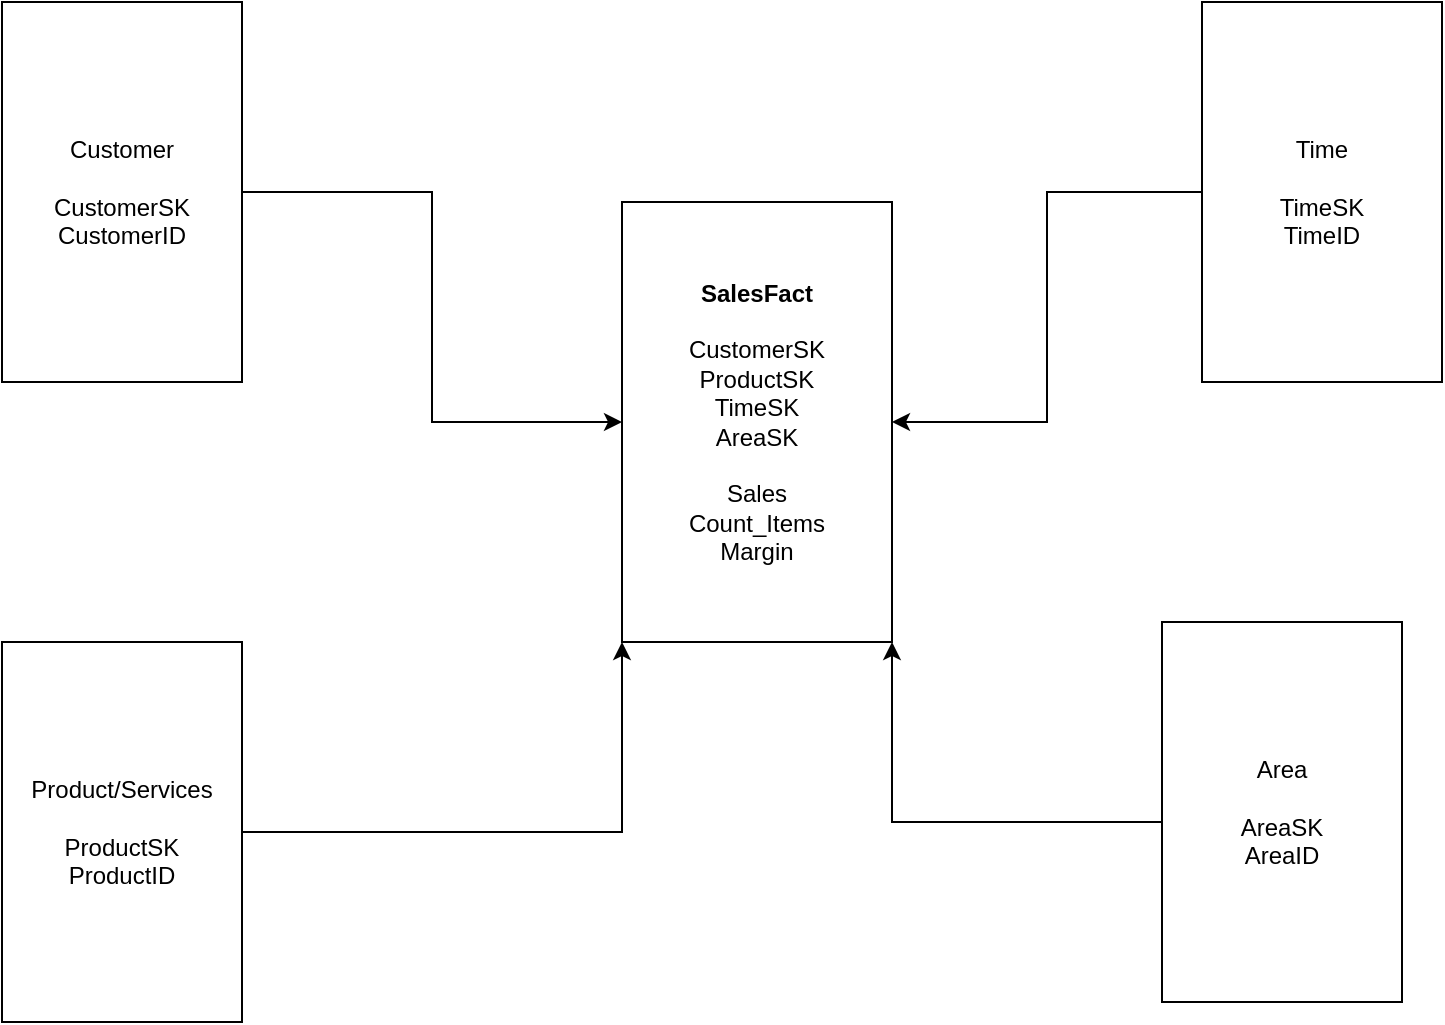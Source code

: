 <mxfile version="15.5.4" type="device" pages="3"><diagram id="UVYZz464KQJ_V8SSd4z1" name="Star Schema"><mxGraphModel dx="782" dy="475" grid="1" gridSize="10" guides="1" tooltips="1" connect="1" arrows="1" fold="1" page="1" pageScale="1" pageWidth="850" pageHeight="1100" math="0" shadow="0"><root><mxCell id="0"/><mxCell id="1" parent="0"/><mxCell id="_c_-hpu9yNXlwUplhqUl-7" style="edgeStyle=orthogonalEdgeStyle;rounded=0;orthogonalLoop=1;jettySize=auto;html=1;" edge="1" parent="1" source="_c_-hpu9yNXlwUplhqUl-1" target="_c_-hpu9yNXlwUplhqUl-6"><mxGeometry relative="1" as="geometry"/></mxCell><mxCell id="_c_-hpu9yNXlwUplhqUl-1" value="Customer&lt;br&gt;&lt;br&gt;CustomerSK&lt;br&gt;CustomerID" style="rounded=0;whiteSpace=wrap;html=1;" vertex="1" parent="1"><mxGeometry x="100" y="40" width="120" height="190" as="geometry"/></mxCell><mxCell id="_c_-hpu9yNXlwUplhqUl-12" style="edgeStyle=orthogonalEdgeStyle;rounded=0;orthogonalLoop=1;jettySize=auto;html=1;entryX=0;entryY=1;entryDx=0;entryDy=0;" edge="1" parent="1" source="_c_-hpu9yNXlwUplhqUl-2" target="_c_-hpu9yNXlwUplhqUl-6"><mxGeometry relative="1" as="geometry"/></mxCell><mxCell id="_c_-hpu9yNXlwUplhqUl-2" value="Product/Services&lt;br&gt;&lt;br&gt;ProductSK&lt;br&gt;ProductID" style="rounded=0;whiteSpace=wrap;html=1;" vertex="1" parent="1"><mxGeometry x="100" y="360" width="120" height="190" as="geometry"/></mxCell><mxCell id="_c_-hpu9yNXlwUplhqUl-11" style="edgeStyle=orthogonalEdgeStyle;rounded=0;orthogonalLoop=1;jettySize=auto;html=1;entryX=1;entryY=1;entryDx=0;entryDy=0;" edge="1" parent="1" source="_c_-hpu9yNXlwUplhqUl-3" target="_c_-hpu9yNXlwUplhqUl-6"><mxGeometry relative="1" as="geometry"><Array as="points"><mxPoint x="545" y="450"/></Array></mxGeometry></mxCell><mxCell id="_c_-hpu9yNXlwUplhqUl-3" value="Area&lt;br&gt;&lt;br&gt;AreaSK&lt;br&gt;AreaID" style="rounded=0;whiteSpace=wrap;html=1;" vertex="1" parent="1"><mxGeometry x="680" y="350" width="120" height="190" as="geometry"/></mxCell><mxCell id="_c_-hpu9yNXlwUplhqUl-8" style="edgeStyle=orthogonalEdgeStyle;rounded=0;orthogonalLoop=1;jettySize=auto;html=1;entryX=1;entryY=0.5;entryDx=0;entryDy=0;" edge="1" parent="1" source="_c_-hpu9yNXlwUplhqUl-5" target="_c_-hpu9yNXlwUplhqUl-6"><mxGeometry relative="1" as="geometry"/></mxCell><mxCell id="_c_-hpu9yNXlwUplhqUl-5" value="Time&lt;br&gt;&lt;br&gt;TimeSK&lt;br&gt;TimeID" style="rounded=0;whiteSpace=wrap;html=1;" vertex="1" parent="1"><mxGeometry x="700" y="40" width="120" height="190" as="geometry"/></mxCell><mxCell id="_c_-hpu9yNXlwUplhqUl-6" value="&lt;b&gt;SalesFact&lt;/b&gt;&lt;br&gt;&lt;br&gt;CustomerSK&lt;br&gt;ProductSK&lt;br&gt;TimeSK&lt;br&gt;AreaSK&lt;br&gt;&lt;br&gt;Sales&lt;br&gt;Count_Items&lt;br&gt;Margin" style="rounded=0;whiteSpace=wrap;html=1;" vertex="1" parent="1"><mxGeometry x="410" y="140" width="135" height="220" as="geometry"/></mxCell></root></mxGraphModel></diagram><diagram name="SnowFlak Schema" id="JUXV2dGpmE6FmKdoGzRe"><mxGraphModel dx="782" dy="1575" grid="1" gridSize="10" guides="1" tooltips="1" connect="1" arrows="1" fold="1" page="1" pageScale="1" pageWidth="850" pageHeight="1100" math="0" shadow="0"><root><mxCell id="W-KD99PzvXucVLN5_dWs-0"/><mxCell id="W-KD99PzvXucVLN5_dWs-1" parent="W-KD99PzvXucVLN5_dWs-0"/><mxCell id="W-KD99PzvXucVLN5_dWs-2" style="edgeStyle=orthogonalEdgeStyle;rounded=0;orthogonalLoop=1;jettySize=auto;html=1;" edge="1" parent="W-KD99PzvXucVLN5_dWs-1" source="W-KD99PzvXucVLN5_dWs-3" target="W-KD99PzvXucVLN5_dWs-10"><mxGeometry relative="1" as="geometry"/></mxCell><mxCell id="W-KD99PzvXucVLN5_dWs-3" value="Customer&lt;br&gt;&lt;br&gt;CustomerSK&lt;br&gt;CustomerID&lt;br&gt;CustomeAge&lt;br&gt;CustomerGender" style="rounded=0;whiteSpace=wrap;html=1;" vertex="1" parent="W-KD99PzvXucVLN5_dWs-1"><mxGeometry x="100" y="40" width="120" height="190" as="geometry"/></mxCell><mxCell id="W-KD99PzvXucVLN5_dWs-4" style="edgeStyle=orthogonalEdgeStyle;rounded=0;orthogonalLoop=1;jettySize=auto;html=1;entryX=0;entryY=1;entryDx=0;entryDy=0;" edge="1" parent="W-KD99PzvXucVLN5_dWs-1" source="W-KD99PzvXucVLN5_dWs-5" target="W-KD99PzvXucVLN5_dWs-10"><mxGeometry relative="1" as="geometry"/></mxCell><mxCell id="A0z_r2hHbdOWzEwqwOeW-5" style="edgeStyle=orthogonalEdgeStyle;rounded=0;orthogonalLoop=1;jettySize=auto;html=1;entryX=-0.02;entryY=0.465;entryDx=0;entryDy=0;entryPerimeter=0;" edge="1" parent="W-KD99PzvXucVLN5_dWs-1" source="W-KD99PzvXucVLN5_dWs-5" target="A0z_r2hHbdOWzEwqwOeW-4"><mxGeometry relative="1" as="geometry"><Array as="points"><mxPoint x="170" y="712"/></Array></mxGeometry></mxCell><mxCell id="W-KD99PzvXucVLN5_dWs-5" value="Product/Services&lt;br&gt;&lt;br&gt;ProductSK&lt;br&gt;ProductID" style="rounded=0;whiteSpace=wrap;html=1;" vertex="1" parent="W-KD99PzvXucVLN5_dWs-1"><mxGeometry x="100" y="360" width="120" height="190" as="geometry"/></mxCell><mxCell id="W-KD99PzvXucVLN5_dWs-6" style="edgeStyle=orthogonalEdgeStyle;rounded=0;orthogonalLoop=1;jettySize=auto;html=1;entryX=1;entryY=1;entryDx=0;entryDy=0;" edge="1" parent="W-KD99PzvXucVLN5_dWs-1" source="W-KD99PzvXucVLN5_dWs-7" target="W-KD99PzvXucVLN5_dWs-10"><mxGeometry relative="1" as="geometry"><Array as="points"><mxPoint x="545" y="450"/></Array></mxGeometry></mxCell><mxCell id="W-KD99PzvXucVLN5_dWs-7" value="Area&lt;br&gt;&lt;br&gt;AreaSK&lt;br&gt;AreaID" style="rounded=0;whiteSpace=wrap;html=1;" vertex="1" parent="W-KD99PzvXucVLN5_dWs-1"><mxGeometry x="680" y="350" width="120" height="190" as="geometry"/></mxCell><mxCell id="W-KD99PzvXucVLN5_dWs-8" style="edgeStyle=orthogonalEdgeStyle;rounded=0;orthogonalLoop=1;jettySize=auto;html=1;entryX=1;entryY=0.5;entryDx=0;entryDy=0;" edge="1" parent="W-KD99PzvXucVLN5_dWs-1" source="W-KD99PzvXucVLN5_dWs-9" target="W-KD99PzvXucVLN5_dWs-10"><mxGeometry relative="1" as="geometry"/></mxCell><mxCell id="A0z_r2hHbdOWzEwqwOeW-6" style="edgeStyle=orthogonalEdgeStyle;rounded=0;orthogonalLoop=1;jettySize=auto;html=1;" edge="1" parent="W-KD99PzvXucVLN5_dWs-1" source="W-KD99PzvXucVLN5_dWs-9" target="A0z_r2hHbdOWzEwqwOeW-4"><mxGeometry relative="1" as="geometry"><Array as="points"><mxPoint x="840" y="135"/><mxPoint x="840" y="720"/></Array></mxGeometry></mxCell><mxCell id="W-KD99PzvXucVLN5_dWs-9" value="Time&lt;br&gt;&lt;br&gt;TimeSK&lt;br&gt;TimeID" style="rounded=0;whiteSpace=wrap;html=1;fillColor=#d5e8d4;strokeColor=#82b366;" vertex="1" parent="W-KD99PzvXucVLN5_dWs-1"><mxGeometry x="700" y="40" width="120" height="190" as="geometry"/></mxCell><mxCell id="W-KD99PzvXucVLN5_dWs-10" value="&lt;b&gt;SalesFact&lt;/b&gt;&lt;br&gt;&lt;br&gt;CustomerSK&lt;br&gt;ProductSK&lt;br&gt;TimeSK&lt;br&gt;AreaSK&lt;br&gt;AddressSK&lt;br&gt;&lt;br&gt;Sales&lt;br&gt;Count_Items&lt;br&gt;Margin" style="rounded=0;whiteSpace=wrap;html=1;" vertex="1" parent="W-KD99PzvXucVLN5_dWs-1"><mxGeometry x="410" y="140" width="135" height="220" as="geometry"/></mxCell><mxCell id="A0z_r2hHbdOWzEwqwOeW-1" style="edgeStyle=orthogonalEdgeStyle;rounded=0;orthogonalLoop=1;jettySize=auto;html=1;entryX=1;entryY=0.25;entryDx=0;entryDy=0;" edge="1" parent="W-KD99PzvXucVLN5_dWs-1" source="A0z_r2hHbdOWzEwqwOeW-0" target="W-KD99PzvXucVLN5_dWs-3"><mxGeometry relative="1" as="geometry"/></mxCell><mxCell id="A0z_r2hHbdOWzEwqwOeW-0" value="Address&lt;br&gt;&lt;br&gt;AddressSK&lt;br&gt;AddressID&lt;br&gt;" style="rounded=0;whiteSpace=wrap;html=1;" vertex="1" parent="W-KD99PzvXucVLN5_dWs-1"><mxGeometry x="280" y="-120" width="120" height="130" as="geometry"/></mxCell><mxCell id="A0z_r2hHbdOWzEwqwOeW-3" style="edgeStyle=orthogonalEdgeStyle;rounded=0;orthogonalLoop=1;jettySize=auto;html=1;entryX=1;entryY=0.5;entryDx=0;entryDy=0;" edge="1" parent="W-KD99PzvXucVLN5_dWs-1" source="A0z_r2hHbdOWzEwqwOeW-2" target="A0z_r2hHbdOWzEwqwOeW-0"><mxGeometry relative="1" as="geometry"/></mxCell><mxCell id="A0z_r2hHbdOWzEwqwOeW-2" value="Country&lt;br&gt;&lt;br&gt;CountrySK&lt;br&gt;AddressID" style="rounded=0;whiteSpace=wrap;html=1;" vertex="1" parent="W-KD99PzvXucVLN5_dWs-1"><mxGeometry x="480" y="-160" width="120" height="130" as="geometry"/></mxCell><mxCell id="A0z_r2hHbdOWzEwqwOeW-4" value="&lt;b&gt;InventoryFact&lt;/b&gt;&lt;br&gt;&lt;br&gt;CustomerSK&lt;br&gt;ProductSK&lt;br&gt;TimeSK&lt;br&gt;AreaSK&lt;br&gt;AddressSK&lt;br&gt;&lt;br&gt;Sales&lt;br&gt;Count_Items&lt;br&gt;Margin" style="rounded=0;whiteSpace=wrap;html=1;" vertex="1" parent="W-KD99PzvXucVLN5_dWs-1"><mxGeometry x="430" y="610" width="135" height="220" as="geometry"/></mxCell></root></mxGraphModel></diagram><diagram id="Pml2XIXZQ_ZTC5SZt71k" name="Page-3"><mxGraphModel dx="782" dy="475" grid="1" gridSize="10" guides="1" tooltips="1" connect="1" arrows="1" fold="1" page="1" pageScale="1" pageWidth="850" pageHeight="1100" math="0" shadow="0"><root><mxCell id="1-TE6pi067Zm5uZJqYTd-0"/><mxCell id="1-TE6pi067Zm5uZJqYTd-1" parent="1-TE6pi067Zm5uZJqYTd-0"/><mxCell id="1-TE6pi067Zm5uZJqYTd-119" value="" style="shape=table;html=1;whiteSpace=wrap;startSize=0;container=1;collapsible=0;childLayout=tableLayout;" vertex="1" parent="1-TE6pi067Zm5uZJqYTd-1"><mxGeometry x="190" y="920" width="170" height="120" as="geometry"/></mxCell><mxCell id="1-TE6pi067Zm5uZJqYTd-120" value="" style="shape=partialRectangle;html=1;whiteSpace=wrap;collapsible=0;dropTarget=0;pointerEvents=0;fillColor=none;top=0;left=0;bottom=0;right=0;points=[[0,0.5],[1,0.5]];portConstraint=eastwest;" vertex="1" parent="1-TE6pi067Zm5uZJqYTd-119"><mxGeometry width="170" height="40" as="geometry"/></mxCell><mxCell id="1-TE6pi067Zm5uZJqYTd-121" value="3" style="shape=partialRectangle;html=1;whiteSpace=wrap;connectable=0;fillColor=none;top=0;left=0;bottom=0;right=0;overflow=hidden;pointerEvents=1;" vertex="1" parent="1-TE6pi067Zm5uZJqYTd-120"><mxGeometry width="60" height="40" as="geometry"><mxRectangle width="60" height="40" as="alternateBounds"/></mxGeometry></mxCell><mxCell id="1-TE6pi067Zm5uZJqYTd-122" value="" style="shape=partialRectangle;html=1;whiteSpace=wrap;connectable=0;fillColor=none;top=0;left=0;bottom=0;right=0;overflow=hidden;pointerEvents=1;" vertex="1" parent="1-TE6pi067Zm5uZJqYTd-120"><mxGeometry x="60" width="60" height="40" as="geometry"><mxRectangle width="60" height="40" as="alternateBounds"/></mxGeometry></mxCell><mxCell id="1-TE6pi067Zm5uZJqYTd-123" value="" style="shape=partialRectangle;html=1;whiteSpace=wrap;connectable=0;fillColor=none;top=0;left=0;bottom=0;right=0;overflow=hidden;pointerEvents=1;" vertex="1" parent="1-TE6pi067Zm5uZJqYTd-120"><mxGeometry x="120" width="50" height="40" as="geometry"><mxRectangle width="50" height="40" as="alternateBounds"/></mxGeometry></mxCell><mxCell id="1-TE6pi067Zm5uZJqYTd-124" value="" style="shape=partialRectangle;html=1;whiteSpace=wrap;collapsible=0;dropTarget=0;pointerEvents=0;fillColor=none;top=0;left=0;bottom=0;right=0;points=[[0,0.5],[1,0.5]];portConstraint=eastwest;" vertex="1" parent="1-TE6pi067Zm5uZJqYTd-119"><mxGeometry y="40" width="170" height="40" as="geometry"/></mxCell><mxCell id="1-TE6pi067Zm5uZJqYTd-125" value="4" style="shape=partialRectangle;html=1;whiteSpace=wrap;connectable=0;fillColor=none;top=0;left=0;bottom=0;right=0;overflow=hidden;pointerEvents=1;" vertex="1" parent="1-TE6pi067Zm5uZJqYTd-124"><mxGeometry width="60" height="40" as="geometry"><mxRectangle width="60" height="40" as="alternateBounds"/></mxGeometry></mxCell><mxCell id="1-TE6pi067Zm5uZJqYTd-126" value="" style="shape=partialRectangle;html=1;whiteSpace=wrap;connectable=0;fillColor=none;top=0;left=0;bottom=0;right=0;overflow=hidden;pointerEvents=1;" vertex="1" parent="1-TE6pi067Zm5uZJqYTd-124"><mxGeometry x="60" width="60" height="40" as="geometry"><mxRectangle width="60" height="40" as="alternateBounds"/></mxGeometry></mxCell><mxCell id="1-TE6pi067Zm5uZJqYTd-127" value="" style="shape=partialRectangle;html=1;whiteSpace=wrap;connectable=0;fillColor=none;top=0;left=0;bottom=0;right=0;overflow=hidden;pointerEvents=1;" vertex="1" parent="1-TE6pi067Zm5uZJqYTd-124"><mxGeometry x="120" width="50" height="40" as="geometry"><mxRectangle width="50" height="40" as="alternateBounds"/></mxGeometry></mxCell><mxCell id="1-TE6pi067Zm5uZJqYTd-128" value="" style="shape=partialRectangle;html=1;whiteSpace=wrap;collapsible=0;dropTarget=0;pointerEvents=0;fillColor=none;top=0;left=0;bottom=0;right=0;points=[[0,0.5],[1,0.5]];portConstraint=eastwest;" vertex="1" parent="1-TE6pi067Zm5uZJqYTd-119"><mxGeometry y="80" width="170" height="40" as="geometry"/></mxCell><mxCell id="1-TE6pi067Zm5uZJqYTd-129" value="" style="shape=partialRectangle;html=1;whiteSpace=wrap;connectable=0;fillColor=none;top=0;left=0;bottom=0;right=0;overflow=hidden;pointerEvents=1;" vertex="1" parent="1-TE6pi067Zm5uZJqYTd-128"><mxGeometry width="60" height="40" as="geometry"><mxRectangle width="60" height="40" as="alternateBounds"/></mxGeometry></mxCell><mxCell id="1-TE6pi067Zm5uZJqYTd-130" value="" style="shape=partialRectangle;html=1;whiteSpace=wrap;connectable=0;fillColor=none;top=0;left=0;bottom=0;right=0;overflow=hidden;pointerEvents=1;" vertex="1" parent="1-TE6pi067Zm5uZJqYTd-128"><mxGeometry x="60" width="60" height="40" as="geometry"><mxRectangle width="60" height="40" as="alternateBounds"/></mxGeometry></mxCell><mxCell id="1-TE6pi067Zm5uZJqYTd-131" value="" style="shape=partialRectangle;html=1;whiteSpace=wrap;connectable=0;fillColor=none;top=0;left=0;bottom=0;right=0;overflow=hidden;pointerEvents=1;" vertex="1" parent="1-TE6pi067Zm5uZJqYTd-128"><mxGeometry x="120" width="50" height="40" as="geometry"><mxRectangle width="50" height="40" as="alternateBounds"/></mxGeometry></mxCell><mxCell id="1-TE6pi067Zm5uZJqYTd-106" value="" style="shape=table;html=1;whiteSpace=wrap;startSize=0;container=1;collapsible=0;childLayout=tableLayout;" vertex="1" parent="1-TE6pi067Zm5uZJqYTd-1"><mxGeometry x="190" y="800" width="180" height="120" as="geometry"/></mxCell><mxCell id="1-TE6pi067Zm5uZJqYTd-107" value="" style="shape=partialRectangle;html=1;whiteSpace=wrap;collapsible=0;dropTarget=0;pointerEvents=0;fillColor=none;top=0;left=0;bottom=0;right=0;points=[[0,0.5],[1,0.5]];portConstraint=eastwest;" vertex="1" parent="1-TE6pi067Zm5uZJqYTd-106"><mxGeometry width="180" height="40" as="geometry"/></mxCell><mxCell id="1-TE6pi067Zm5uZJqYTd-108" value="SK" style="shape=partialRectangle;html=1;whiteSpace=wrap;connectable=0;fillColor=none;top=0;left=0;bottom=0;right=0;overflow=hidden;pointerEvents=1;" vertex="1" parent="1-TE6pi067Zm5uZJqYTd-107"><mxGeometry width="60" height="40" as="geometry"><mxRectangle width="60" height="40" as="alternateBounds"/></mxGeometry></mxCell><mxCell id="1-TE6pi067Zm5uZJqYTd-109" value="" style="shape=partialRectangle;html=1;whiteSpace=wrap;connectable=0;fillColor=none;top=0;left=0;bottom=0;right=0;overflow=hidden;pointerEvents=1;" vertex="1" parent="1-TE6pi067Zm5uZJqYTd-107"><mxGeometry x="60" width="60" height="40" as="geometry"><mxRectangle width="60" height="40" as="alternateBounds"/></mxGeometry></mxCell><mxCell id="1-TE6pi067Zm5uZJqYTd-110" value="" style="shape=partialRectangle;html=1;whiteSpace=wrap;connectable=0;fillColor=none;top=0;left=0;bottom=0;right=0;overflow=hidden;pointerEvents=1;" vertex="1" parent="1-TE6pi067Zm5uZJqYTd-107"><mxGeometry x="120" width="60" height="40" as="geometry"><mxRectangle width="60" height="40" as="alternateBounds"/></mxGeometry></mxCell><mxCell id="1-TE6pi067Zm5uZJqYTd-111" value="" style="shape=partialRectangle;html=1;whiteSpace=wrap;collapsible=0;dropTarget=0;pointerEvents=0;fillColor=none;top=0;left=0;bottom=0;right=0;points=[[0,0.5],[1,0.5]];portConstraint=eastwest;" vertex="1" parent="1-TE6pi067Zm5uZJqYTd-106"><mxGeometry y="40" width="180" height="40" as="geometry"/></mxCell><mxCell id="1-TE6pi067Zm5uZJqYTd-112" value="1" style="shape=partialRectangle;html=1;whiteSpace=wrap;connectable=0;fillColor=none;top=0;left=0;bottom=0;right=0;overflow=hidden;pointerEvents=1;" vertex="1" parent="1-TE6pi067Zm5uZJqYTd-111"><mxGeometry width="60" height="40" as="geometry"><mxRectangle width="60" height="40" as="alternateBounds"/></mxGeometry></mxCell><mxCell id="1-TE6pi067Zm5uZJqYTd-113" value="" style="shape=partialRectangle;html=1;whiteSpace=wrap;connectable=0;fillColor=none;top=0;left=0;bottom=0;right=0;overflow=hidden;pointerEvents=1;" vertex="1" parent="1-TE6pi067Zm5uZJqYTd-111"><mxGeometry x="60" width="60" height="40" as="geometry"><mxRectangle width="60" height="40" as="alternateBounds"/></mxGeometry></mxCell><mxCell id="1-TE6pi067Zm5uZJqYTd-114" value="" style="shape=partialRectangle;html=1;whiteSpace=wrap;connectable=0;fillColor=none;top=0;left=0;bottom=0;right=0;overflow=hidden;pointerEvents=1;" vertex="1" parent="1-TE6pi067Zm5uZJqYTd-111"><mxGeometry x="120" width="60" height="40" as="geometry"><mxRectangle width="60" height="40" as="alternateBounds"/></mxGeometry></mxCell><mxCell id="1-TE6pi067Zm5uZJqYTd-115" value="" style="shape=partialRectangle;html=1;whiteSpace=wrap;collapsible=0;dropTarget=0;pointerEvents=0;fillColor=none;top=0;left=0;bottom=0;right=0;points=[[0,0.5],[1,0.5]];portConstraint=eastwest;" vertex="1" parent="1-TE6pi067Zm5uZJqYTd-106"><mxGeometry y="80" width="180" height="40" as="geometry"/></mxCell><mxCell id="1-TE6pi067Zm5uZJqYTd-116" value="2" style="shape=partialRectangle;html=1;whiteSpace=wrap;connectable=0;fillColor=none;top=0;left=0;bottom=0;right=0;overflow=hidden;pointerEvents=1;" vertex="1" parent="1-TE6pi067Zm5uZJqYTd-115"><mxGeometry width="60" height="40" as="geometry"><mxRectangle width="60" height="40" as="alternateBounds"/></mxGeometry></mxCell><mxCell id="1-TE6pi067Zm5uZJqYTd-117" value="" style="shape=partialRectangle;html=1;whiteSpace=wrap;connectable=0;fillColor=none;top=0;left=0;bottom=0;right=0;overflow=hidden;pointerEvents=1;" vertex="1" parent="1-TE6pi067Zm5uZJqYTd-115"><mxGeometry x="60" width="60" height="40" as="geometry"><mxRectangle width="60" height="40" as="alternateBounds"/></mxGeometry></mxCell><mxCell id="1-TE6pi067Zm5uZJqYTd-118" value="" style="shape=partialRectangle;html=1;whiteSpace=wrap;connectable=0;fillColor=none;top=0;left=0;bottom=0;right=0;overflow=hidden;pointerEvents=1;" vertex="1" parent="1-TE6pi067Zm5uZJqYTd-115"><mxGeometry x="120" width="60" height="40" as="geometry"><mxRectangle width="60" height="40" as="alternateBounds"/></mxGeometry></mxCell><mxCell id="1-TE6pi067Zm5uZJqYTd-3" value="CountryDim" style="rounded=0;whiteSpace=wrap;html=1;" vertex="1" parent="1-TE6pi067Zm5uZJqYTd-1"><mxGeometry x="250" y="20" width="120" height="60" as="geometry"/></mxCell><mxCell id="1-TE6pi067Zm5uZJqYTd-4" value="CountryDim" style="rounded=0;whiteSpace=wrap;html=1;" vertex="1" parent="1-TE6pi067Zm5uZJqYTd-1"><mxGeometry x="440" y="20" width="120" height="60" as="geometry"/></mxCell><mxCell id="1-TE6pi067Zm5uZJqYTd-22" style="edgeStyle=orthogonalEdgeStyle;rounded=0;orthogonalLoop=1;jettySize=auto;html=1;entryX=0.03;entryY=0.025;entryDx=0;entryDy=0;entryPerimeter=0;" edge="1" parent="1-TE6pi067Zm5uZJqYTd-1" source="1-TE6pi067Zm5uZJqYTd-6" target="1-TE6pi067Zm5uZJqYTd-14"><mxGeometry relative="1" as="geometry"/></mxCell><mxCell id="1-TE6pi067Zm5uZJqYTd-6" value="1st Load" style="rounded=1;whiteSpace=wrap;html=1;" vertex="1" parent="1-TE6pi067Zm5uZJqYTd-1"><mxGeometry x="100" y="155" width="120" height="60" as="geometry"/></mxCell><mxCell id="1-TE6pi067Zm5uZJqYTd-36" style="edgeStyle=orthogonalEdgeStyle;rounded=0;orthogonalLoop=1;jettySize=auto;html=1;entryX=0.004;entryY=0.092;entryDx=0;entryDy=0;entryPerimeter=0;" edge="1" parent="1-TE6pi067Zm5uZJqYTd-1" source="1-TE6pi067Zm5uZJqYTd-8" target="1-TE6pi067Zm5uZJqYTd-28"><mxGeometry relative="1" as="geometry"/></mxCell><mxCell id="1-TE6pi067Zm5uZJqYTd-8" value="2nd Load" style="rounded=1;whiteSpace=wrap;html=1;" vertex="1" parent="1-TE6pi067Zm5uZJqYTd-1"><mxGeometry x="100" y="310" width="120" height="60" as="geometry"/></mxCell><mxCell id="1-TE6pi067Zm5uZJqYTd-9" value="" style="shape=table;html=1;whiteSpace=wrap;startSize=0;container=1;collapsible=0;childLayout=tableLayout;" vertex="1" parent="1-TE6pi067Zm5uZJqYTd-1"><mxGeometry x="360" y="140" width="180" height="120" as="geometry"/></mxCell><mxCell id="1-TE6pi067Zm5uZJqYTd-10" value="" style="shape=partialRectangle;html=1;whiteSpace=wrap;collapsible=0;dropTarget=0;pointerEvents=0;fillColor=none;top=0;left=0;bottom=0;right=0;points=[[0,0.5],[1,0.5]];portConstraint=eastwest;" vertex="1" parent="1-TE6pi067Zm5uZJqYTd-9"><mxGeometry width="180" height="40" as="geometry"/></mxCell><mxCell id="1-TE6pi067Zm5uZJqYTd-11" value="Id" style="shape=partialRectangle;html=1;whiteSpace=wrap;connectable=0;fillColor=none;top=0;left=0;bottom=0;right=0;overflow=hidden;pointerEvents=1;" vertex="1" parent="1-TE6pi067Zm5uZJqYTd-10"><mxGeometry width="60" height="40" as="geometry"><mxRectangle width="60" height="40" as="alternateBounds"/></mxGeometry></mxCell><mxCell id="1-TE6pi067Zm5uZJqYTd-12" value="Country" style="shape=partialRectangle;html=1;whiteSpace=wrap;connectable=0;fillColor=none;top=0;left=0;bottom=0;right=0;overflow=hidden;pointerEvents=1;" vertex="1" parent="1-TE6pi067Zm5uZJqYTd-10"><mxGeometry x="60" width="60" height="40" as="geometry"><mxRectangle width="60" height="40" as="alternateBounds"/></mxGeometry></mxCell><mxCell id="1-TE6pi067Zm5uZJqYTd-13" value="Sates" style="shape=partialRectangle;html=1;whiteSpace=wrap;connectable=0;fillColor=none;top=0;left=0;bottom=0;right=0;overflow=hidden;pointerEvents=1;" vertex="1" parent="1-TE6pi067Zm5uZJqYTd-10"><mxGeometry x="120" width="60" height="40" as="geometry"><mxRectangle width="60" height="40" as="alternateBounds"/></mxGeometry></mxCell><mxCell id="1-TE6pi067Zm5uZJqYTd-14" value="" style="shape=partialRectangle;html=1;whiteSpace=wrap;collapsible=0;dropTarget=0;pointerEvents=0;fillColor=none;top=0;left=0;bottom=0;right=0;points=[[0,0.5],[1,0.5]];portConstraint=eastwest;" vertex="1" parent="1-TE6pi067Zm5uZJqYTd-9"><mxGeometry y="40" width="180" height="40" as="geometry"/></mxCell><mxCell id="1-TE6pi067Zm5uZJqYTd-15" value="1" style="shape=partialRectangle;html=1;whiteSpace=wrap;connectable=0;fillColor=none;top=0;left=0;bottom=0;right=0;overflow=hidden;pointerEvents=1;" vertex="1" parent="1-TE6pi067Zm5uZJqYTd-14"><mxGeometry width="60" height="40" as="geometry"><mxRectangle width="60" height="40" as="alternateBounds"/></mxGeometry></mxCell><mxCell id="1-TE6pi067Zm5uZJqYTd-16" value="India" style="shape=partialRectangle;html=1;whiteSpace=wrap;connectable=0;fillColor=none;top=0;left=0;bottom=0;right=0;overflow=hidden;pointerEvents=1;" vertex="1" parent="1-TE6pi067Zm5uZJqYTd-14"><mxGeometry x="60" width="60" height="40" as="geometry"><mxRectangle width="60" height="40" as="alternateBounds"/></mxGeometry></mxCell><mxCell id="1-TE6pi067Zm5uZJqYTd-17" value="10" style="shape=partialRectangle;html=1;whiteSpace=wrap;connectable=0;fillColor=none;top=0;left=0;bottom=0;right=0;overflow=hidden;pointerEvents=1;" vertex="1" parent="1-TE6pi067Zm5uZJqYTd-14"><mxGeometry x="120" width="60" height="40" as="geometry"><mxRectangle width="60" height="40" as="alternateBounds"/></mxGeometry></mxCell><mxCell id="1-TE6pi067Zm5uZJqYTd-18" value="" style="shape=partialRectangle;html=1;whiteSpace=wrap;collapsible=0;dropTarget=0;pointerEvents=0;fillColor=none;top=0;left=0;bottom=0;right=0;points=[[0,0.5],[1,0.5]];portConstraint=eastwest;" vertex="1" parent="1-TE6pi067Zm5uZJqYTd-9"><mxGeometry y="80" width="180" height="40" as="geometry"/></mxCell><mxCell id="1-TE6pi067Zm5uZJqYTd-19" value="2" style="shape=partialRectangle;html=1;whiteSpace=wrap;connectable=0;fillColor=none;top=0;left=0;bottom=0;right=0;overflow=hidden;pointerEvents=1;" vertex="1" parent="1-TE6pi067Zm5uZJqYTd-18"><mxGeometry width="60" height="40" as="geometry"><mxRectangle width="60" height="40" as="alternateBounds"/></mxGeometry></mxCell><mxCell id="1-TE6pi067Zm5uZJqYTd-20" value="China" style="shape=partialRectangle;html=1;whiteSpace=wrap;connectable=0;fillColor=none;top=0;left=0;bottom=0;right=0;overflow=hidden;pointerEvents=1;" vertex="1" parent="1-TE6pi067Zm5uZJqYTd-18"><mxGeometry x="60" width="60" height="40" as="geometry"><mxRectangle width="60" height="40" as="alternateBounds"/></mxGeometry></mxCell><mxCell id="1-TE6pi067Zm5uZJqYTd-21" value="7" style="shape=partialRectangle;html=1;whiteSpace=wrap;connectable=0;fillColor=none;top=0;left=0;bottom=0;right=0;overflow=hidden;pointerEvents=1;" vertex="1" parent="1-TE6pi067Zm5uZJqYTd-18"><mxGeometry x="120" width="60" height="40" as="geometry"><mxRectangle width="60" height="40" as="alternateBounds"/></mxGeometry></mxCell><mxCell id="1-TE6pi067Zm5uZJqYTd-23" value="" style="shape=table;html=1;whiteSpace=wrap;startSize=0;container=1;collapsible=0;childLayout=tableLayout;" vertex="1" parent="1-TE6pi067Zm5uZJqYTd-1"><mxGeometry x="360" y="300" width="180" height="120" as="geometry"/></mxCell><mxCell id="1-TE6pi067Zm5uZJqYTd-24" value="" style="shape=partialRectangle;html=1;whiteSpace=wrap;collapsible=0;dropTarget=0;pointerEvents=0;fillColor=none;top=0;left=0;bottom=0;right=0;points=[[0,0.5],[1,0.5]];portConstraint=eastwest;" vertex="1" parent="1-TE6pi067Zm5uZJqYTd-23"><mxGeometry width="180" height="40" as="geometry"/></mxCell><mxCell id="1-TE6pi067Zm5uZJqYTd-25" value="Id" style="shape=partialRectangle;html=1;whiteSpace=wrap;connectable=0;fillColor=none;top=0;left=0;bottom=0;right=0;overflow=hidden;pointerEvents=1;" vertex="1" parent="1-TE6pi067Zm5uZJqYTd-24"><mxGeometry width="60" height="40" as="geometry"><mxRectangle width="60" height="40" as="alternateBounds"/></mxGeometry></mxCell><mxCell id="1-TE6pi067Zm5uZJqYTd-26" value="Country" style="shape=partialRectangle;html=1;whiteSpace=wrap;connectable=0;fillColor=none;top=0;left=0;bottom=0;right=0;overflow=hidden;pointerEvents=1;" vertex="1" parent="1-TE6pi067Zm5uZJqYTd-24"><mxGeometry x="60" width="60" height="40" as="geometry"><mxRectangle width="60" height="40" as="alternateBounds"/></mxGeometry></mxCell><mxCell id="1-TE6pi067Zm5uZJqYTd-27" value="Sates" style="shape=partialRectangle;html=1;whiteSpace=wrap;connectable=0;fillColor=none;top=0;left=0;bottom=0;right=0;overflow=hidden;pointerEvents=1;" vertex="1" parent="1-TE6pi067Zm5uZJqYTd-24"><mxGeometry x="120" width="60" height="40" as="geometry"><mxRectangle width="60" height="40" as="alternateBounds"/></mxGeometry></mxCell><mxCell id="1-TE6pi067Zm5uZJqYTd-28" value="" style="shape=partialRectangle;html=1;whiteSpace=wrap;collapsible=0;dropTarget=0;pointerEvents=0;fillColor=none;top=0;left=0;bottom=0;right=0;points=[[0,0.5],[1,0.5]];portConstraint=eastwest;" vertex="1" parent="1-TE6pi067Zm5uZJqYTd-23"><mxGeometry y="40" width="180" height="40" as="geometry"/></mxCell><mxCell id="1-TE6pi067Zm5uZJqYTd-29" value="1" style="shape=partialRectangle;html=1;whiteSpace=wrap;connectable=0;fillColor=none;top=0;left=0;bottom=0;right=0;overflow=hidden;pointerEvents=1;" vertex="1" parent="1-TE6pi067Zm5uZJqYTd-28"><mxGeometry width="60" height="40" as="geometry"><mxRectangle width="60" height="40" as="alternateBounds"/></mxGeometry></mxCell><mxCell id="1-TE6pi067Zm5uZJqYTd-30" value="India" style="shape=partialRectangle;html=1;whiteSpace=wrap;connectable=0;fillColor=none;top=0;left=0;bottom=0;right=0;overflow=hidden;pointerEvents=1;" vertex="1" parent="1-TE6pi067Zm5uZJqYTd-28"><mxGeometry x="60" width="60" height="40" as="geometry"><mxRectangle width="60" height="40" as="alternateBounds"/></mxGeometry></mxCell><mxCell id="1-TE6pi067Zm5uZJqYTd-31" value="15" style="shape=partialRectangle;html=1;whiteSpace=wrap;connectable=0;fillColor=none;top=0;left=0;bottom=0;right=0;overflow=hidden;pointerEvents=1;" vertex="1" parent="1-TE6pi067Zm5uZJqYTd-28"><mxGeometry x="120" width="60" height="40" as="geometry"><mxRectangle width="60" height="40" as="alternateBounds"/></mxGeometry></mxCell><mxCell id="1-TE6pi067Zm5uZJqYTd-32" value="" style="shape=partialRectangle;html=1;whiteSpace=wrap;collapsible=0;dropTarget=0;pointerEvents=0;fillColor=none;top=0;left=0;bottom=0;right=0;points=[[0,0.5],[1,0.5]];portConstraint=eastwest;" vertex="1" parent="1-TE6pi067Zm5uZJqYTd-23"><mxGeometry y="80" width="180" height="40" as="geometry"/></mxCell><mxCell id="1-TE6pi067Zm5uZJqYTd-33" value="2" style="shape=partialRectangle;html=1;whiteSpace=wrap;connectable=0;fillColor=none;top=0;left=0;bottom=0;right=0;overflow=hidden;pointerEvents=1;" vertex="1" parent="1-TE6pi067Zm5uZJqYTd-32"><mxGeometry width="60" height="40" as="geometry"><mxRectangle width="60" height="40" as="alternateBounds"/></mxGeometry></mxCell><mxCell id="1-TE6pi067Zm5uZJqYTd-34" value="China" style="shape=partialRectangle;html=1;whiteSpace=wrap;connectable=0;fillColor=none;top=0;left=0;bottom=0;right=0;overflow=hidden;pointerEvents=1;" vertex="1" parent="1-TE6pi067Zm5uZJqYTd-32"><mxGeometry x="60" width="60" height="40" as="geometry"><mxRectangle width="60" height="40" as="alternateBounds"/></mxGeometry></mxCell><mxCell id="1-TE6pi067Zm5uZJqYTd-35" value="8" style="shape=partialRectangle;html=1;whiteSpace=wrap;connectable=0;fillColor=none;top=0;left=0;bottom=0;right=0;overflow=hidden;pointerEvents=1;" vertex="1" parent="1-TE6pi067Zm5uZJqYTd-32"><mxGeometry x="120" width="60" height="40" as="geometry"><mxRectangle width="60" height="40" as="alternateBounds"/></mxGeometry></mxCell><mxCell id="1-TE6pi067Zm5uZJqYTd-51" style="edgeStyle=orthogonalEdgeStyle;rounded=0;orthogonalLoop=1;jettySize=auto;html=1;entryX=0;entryY=0.5;entryDx=0;entryDy=0;" edge="1" parent="1-TE6pi067Zm5uZJqYTd-1" source="1-TE6pi067Zm5uZJqYTd-37" target="1-TE6pi067Zm5uZJqYTd-43"><mxGeometry relative="1" as="geometry"/></mxCell><mxCell id="1-TE6pi067Zm5uZJqYTd-37" value="3rd Load" style="rounded=1;whiteSpace=wrap;html=1;" vertex="1" parent="1-TE6pi067Zm5uZJqYTd-1"><mxGeometry x="100" y="460" width="120" height="60" as="geometry"/></mxCell><mxCell id="1-TE6pi067Zm5uZJqYTd-38" value="" style="shape=table;html=1;whiteSpace=wrap;startSize=0;container=1;collapsible=0;childLayout=tableLayout;" vertex="1" parent="1-TE6pi067Zm5uZJqYTd-1"><mxGeometry x="360" y="450" width="180" height="120" as="geometry"/></mxCell><mxCell id="1-TE6pi067Zm5uZJqYTd-39" value="" style="shape=partialRectangle;html=1;whiteSpace=wrap;collapsible=0;dropTarget=0;pointerEvents=0;fillColor=none;top=0;left=0;bottom=0;right=0;points=[[0,0.5],[1,0.5]];portConstraint=eastwest;" vertex="1" parent="1-TE6pi067Zm5uZJqYTd-38"><mxGeometry width="180" height="40" as="geometry"/></mxCell><mxCell id="1-TE6pi067Zm5uZJqYTd-40" value="Id" style="shape=partialRectangle;html=1;whiteSpace=wrap;connectable=0;fillColor=none;top=0;left=0;bottom=0;right=0;overflow=hidden;pointerEvents=1;" vertex="1" parent="1-TE6pi067Zm5uZJqYTd-39"><mxGeometry width="50" height="40" as="geometry"><mxRectangle width="50" height="40" as="alternateBounds"/></mxGeometry></mxCell><mxCell id="1-TE6pi067Zm5uZJqYTd-41" value="Country" style="shape=partialRectangle;html=1;whiteSpace=wrap;connectable=0;fillColor=none;top=0;left=0;bottom=0;right=0;overflow=hidden;pointerEvents=1;" vertex="1" parent="1-TE6pi067Zm5uZJqYTd-39"><mxGeometry x="50" width="70" height="40" as="geometry"><mxRectangle width="70" height="40" as="alternateBounds"/></mxGeometry></mxCell><mxCell id="1-TE6pi067Zm5uZJqYTd-42" value="Sates" style="shape=partialRectangle;html=1;whiteSpace=wrap;connectable=0;fillColor=none;top=0;left=0;bottom=0;right=0;overflow=hidden;pointerEvents=1;" vertex="1" parent="1-TE6pi067Zm5uZJqYTd-39"><mxGeometry x="120" width="60" height="40" as="geometry"><mxRectangle width="60" height="40" as="alternateBounds"/></mxGeometry></mxCell><mxCell id="1-TE6pi067Zm5uZJqYTd-43" value="" style="shape=partialRectangle;html=1;whiteSpace=wrap;collapsible=0;dropTarget=0;pointerEvents=0;fillColor=none;top=0;left=0;bottom=0;right=0;points=[[0,0.5],[1,0.5]];portConstraint=eastwest;" vertex="1" parent="1-TE6pi067Zm5uZJqYTd-38"><mxGeometry y="40" width="180" height="40" as="geometry"/></mxCell><mxCell id="1-TE6pi067Zm5uZJqYTd-44" value="1" style="shape=partialRectangle;html=1;whiteSpace=wrap;connectable=0;fillColor=none;top=0;left=0;bottom=0;right=0;overflow=hidden;pointerEvents=1;" vertex="1" parent="1-TE6pi067Zm5uZJqYTd-43"><mxGeometry width="50" height="40" as="geometry"><mxRectangle width="50" height="40" as="alternateBounds"/></mxGeometry></mxCell><mxCell id="1-TE6pi067Zm5uZJqYTd-45" value="India" style="shape=partialRectangle;html=1;whiteSpace=wrap;connectable=0;fillColor=none;top=0;left=0;bottom=0;right=0;overflow=hidden;pointerEvents=1;" vertex="1" parent="1-TE6pi067Zm5uZJqYTd-43"><mxGeometry x="50" width="70" height="40" as="geometry"><mxRectangle width="70" height="40" as="alternateBounds"/></mxGeometry></mxCell><mxCell id="1-TE6pi067Zm5uZJqYTd-46" value="29" style="shape=partialRectangle;html=1;whiteSpace=wrap;connectable=0;fillColor=none;top=0;left=0;bottom=0;right=0;overflow=hidden;pointerEvents=1;" vertex="1" parent="1-TE6pi067Zm5uZJqYTd-43"><mxGeometry x="120" width="60" height="40" as="geometry"><mxRectangle width="60" height="40" as="alternateBounds"/></mxGeometry></mxCell><mxCell id="1-TE6pi067Zm5uZJqYTd-47" value="" style="shape=partialRectangle;html=1;whiteSpace=wrap;collapsible=0;dropTarget=0;pointerEvents=0;fillColor=none;top=0;left=0;bottom=0;right=0;points=[[0,0.5],[1,0.5]];portConstraint=eastwest;" vertex="1" parent="1-TE6pi067Zm5uZJqYTd-38"><mxGeometry y="80" width="180" height="40" as="geometry"/></mxCell><mxCell id="1-TE6pi067Zm5uZJqYTd-48" value="2" style="shape=partialRectangle;html=1;whiteSpace=wrap;connectable=0;fillColor=none;top=0;left=0;bottom=0;right=0;overflow=hidden;pointerEvents=1;" vertex="1" parent="1-TE6pi067Zm5uZJqYTd-47"><mxGeometry width="50" height="40" as="geometry"><mxRectangle width="50" height="40" as="alternateBounds"/></mxGeometry></mxCell><mxCell id="1-TE6pi067Zm5uZJqYTd-49" value="China" style="shape=partialRectangle;html=1;whiteSpace=wrap;connectable=0;fillColor=none;top=0;left=0;bottom=0;right=0;overflow=hidden;pointerEvents=1;" vertex="1" parent="1-TE6pi067Zm5uZJqYTd-47"><mxGeometry x="50" width="70" height="40" as="geometry"><mxRectangle width="70" height="40" as="alternateBounds"/></mxGeometry></mxCell><mxCell id="1-TE6pi067Zm5uZJqYTd-50" value="12" style="shape=partialRectangle;html=1;whiteSpace=wrap;connectable=0;fillColor=none;top=0;left=0;bottom=0;right=0;overflow=hidden;pointerEvents=1;" vertex="1" parent="1-TE6pi067Zm5uZJqYTd-47"><mxGeometry x="120" width="60" height="40" as="geometry"><mxRectangle width="60" height="40" as="alternateBounds"/></mxGeometry></mxCell><mxCell id="1-TE6pi067Zm5uZJqYTd-66" style="edgeStyle=orthogonalEdgeStyle;rounded=0;orthogonalLoop=1;jettySize=auto;html=1;entryX=0;entryY=0.5;entryDx=0;entryDy=0;" edge="1" parent="1-TE6pi067Zm5uZJqYTd-1" source="1-TE6pi067Zm5uZJqYTd-52" target="1-TE6pi067Zm5uZJqYTd-58"><mxGeometry relative="1" as="geometry"/></mxCell><mxCell id="1-TE6pi067Zm5uZJqYTd-52" value="1st Load" style="rounded=1;whiteSpace=wrap;html=1;" vertex="1" parent="1-TE6pi067Zm5uZJqYTd-1"><mxGeometry x="50" y="690" width="120" height="60" as="geometry"/></mxCell><mxCell id="1-TE6pi067Zm5uZJqYTd-53" value="" style="shape=table;html=1;whiteSpace=wrap;startSize=0;container=1;collapsible=0;childLayout=tableLayout;" vertex="1" parent="1-TE6pi067Zm5uZJqYTd-1"><mxGeometry x="250" y="660" width="180" height="110" as="geometry"/></mxCell><mxCell id="1-TE6pi067Zm5uZJqYTd-54" value="" style="shape=partialRectangle;html=1;whiteSpace=wrap;collapsible=0;dropTarget=0;pointerEvents=0;fillColor=none;top=0;left=0;bottom=0;right=0;points=[[0,0.5],[1,0.5]];portConstraint=eastwest;" vertex="1" parent="1-TE6pi067Zm5uZJqYTd-53"><mxGeometry width="180" height="40" as="geometry"/></mxCell><mxCell id="1-TE6pi067Zm5uZJqYTd-55" value="Id" style="shape=partialRectangle;html=1;whiteSpace=wrap;connectable=0;fillColor=none;top=0;left=0;bottom=0;right=0;overflow=hidden;pointerEvents=1;" vertex="1" parent="1-TE6pi067Zm5uZJqYTd-54"><mxGeometry width="60" height="40" as="geometry"><mxRectangle width="60" height="40" as="alternateBounds"/></mxGeometry></mxCell><mxCell id="1-TE6pi067Zm5uZJqYTd-56" value="Country" style="shape=partialRectangle;html=1;whiteSpace=wrap;connectable=0;fillColor=none;top=0;left=0;bottom=0;right=0;overflow=hidden;pointerEvents=1;" vertex="1" parent="1-TE6pi067Zm5uZJqYTd-54"><mxGeometry x="60" width="60" height="40" as="geometry"><mxRectangle width="60" height="40" as="alternateBounds"/></mxGeometry></mxCell><mxCell id="1-TE6pi067Zm5uZJqYTd-57" value="Sates" style="shape=partialRectangle;html=1;whiteSpace=wrap;connectable=0;fillColor=none;top=0;left=0;bottom=0;right=0;overflow=hidden;pointerEvents=1;" vertex="1" parent="1-TE6pi067Zm5uZJqYTd-54"><mxGeometry x="120" width="60" height="40" as="geometry"><mxRectangle width="60" height="40" as="alternateBounds"/></mxGeometry></mxCell><mxCell id="1-TE6pi067Zm5uZJqYTd-58" value="" style="shape=partialRectangle;html=1;whiteSpace=wrap;collapsible=0;dropTarget=0;pointerEvents=0;fillColor=none;top=0;left=0;bottom=0;right=0;points=[[0,0.5],[1,0.5]];portConstraint=eastwest;" vertex="1" parent="1-TE6pi067Zm5uZJqYTd-53"><mxGeometry y="40" width="180" height="30" as="geometry"/></mxCell><mxCell id="1-TE6pi067Zm5uZJqYTd-59" value="1" style="shape=partialRectangle;html=1;whiteSpace=wrap;connectable=0;fillColor=none;top=0;left=0;bottom=0;right=0;overflow=hidden;pointerEvents=1;" vertex="1" parent="1-TE6pi067Zm5uZJqYTd-58"><mxGeometry width="60" height="30" as="geometry"><mxRectangle width="60" height="30" as="alternateBounds"/></mxGeometry></mxCell><mxCell id="1-TE6pi067Zm5uZJqYTd-60" value="India" style="shape=partialRectangle;html=1;whiteSpace=wrap;connectable=0;fillColor=none;top=0;left=0;bottom=0;right=0;overflow=hidden;pointerEvents=1;" vertex="1" parent="1-TE6pi067Zm5uZJqYTd-58"><mxGeometry x="60" width="60" height="30" as="geometry"><mxRectangle width="60" height="30" as="alternateBounds"/></mxGeometry></mxCell><mxCell id="1-TE6pi067Zm5uZJqYTd-61" value="10" style="shape=partialRectangle;html=1;whiteSpace=wrap;connectable=0;fillColor=none;top=0;left=0;bottom=0;right=0;overflow=hidden;pointerEvents=1;" vertex="1" parent="1-TE6pi067Zm5uZJqYTd-58"><mxGeometry x="120" width="60" height="30" as="geometry"><mxRectangle width="60" height="30" as="alternateBounds"/></mxGeometry></mxCell><mxCell id="1-TE6pi067Zm5uZJqYTd-62" value="" style="shape=partialRectangle;html=1;whiteSpace=wrap;collapsible=0;dropTarget=0;pointerEvents=0;fillColor=none;top=0;left=0;bottom=0;right=0;points=[[0,0.5],[1,0.5]];portConstraint=eastwest;" vertex="1" parent="1-TE6pi067Zm5uZJqYTd-53"><mxGeometry y="70" width="180" height="40" as="geometry"/></mxCell><mxCell id="1-TE6pi067Zm5uZJqYTd-63" value="2" style="shape=partialRectangle;html=1;whiteSpace=wrap;connectable=0;fillColor=none;top=0;left=0;bottom=0;right=0;overflow=hidden;pointerEvents=1;" vertex="1" parent="1-TE6pi067Zm5uZJqYTd-62"><mxGeometry width="60" height="40" as="geometry"><mxRectangle width="60" height="40" as="alternateBounds"/></mxGeometry></mxCell><mxCell id="1-TE6pi067Zm5uZJqYTd-64" value="China" style="shape=partialRectangle;html=1;whiteSpace=wrap;connectable=0;fillColor=none;top=0;left=0;bottom=0;right=0;overflow=hidden;pointerEvents=1;" vertex="1" parent="1-TE6pi067Zm5uZJqYTd-62"><mxGeometry x="60" width="60" height="40" as="geometry"><mxRectangle width="60" height="40" as="alternateBounds"/></mxGeometry></mxCell><mxCell id="1-TE6pi067Zm5uZJqYTd-65" value="7" style="shape=partialRectangle;html=1;whiteSpace=wrap;connectable=0;fillColor=none;top=0;left=0;bottom=0;right=0;overflow=hidden;pointerEvents=1;" vertex="1" parent="1-TE6pi067Zm5uZJqYTd-62"><mxGeometry x="120" width="60" height="40" as="geometry"><mxRectangle width="60" height="40" as="alternateBounds"/></mxGeometry></mxCell><mxCell id="1-TE6pi067Zm5uZJqYTd-67" value="" style="shape=table;html=1;whiteSpace=wrap;startSize=0;container=1;collapsible=0;childLayout=tableLayout;" vertex="1" parent="1-TE6pi067Zm5uZJqYTd-1"><mxGeometry x="250" y="800" width="180" height="110" as="geometry"/></mxCell><mxCell id="1-TE6pi067Zm5uZJqYTd-68" value="" style="shape=partialRectangle;html=1;whiteSpace=wrap;collapsible=0;dropTarget=0;pointerEvents=0;fillColor=none;top=0;left=0;bottom=0;right=0;points=[[0,0.5],[1,0.5]];portConstraint=eastwest;" vertex="1" parent="1-TE6pi067Zm5uZJqYTd-67"><mxGeometry width="180" height="40" as="geometry"/></mxCell><mxCell id="1-TE6pi067Zm5uZJqYTd-69" value="Id" style="shape=partialRectangle;html=1;whiteSpace=wrap;connectable=0;fillColor=none;top=0;left=0;bottom=0;right=0;overflow=hidden;pointerEvents=1;" vertex="1" parent="1-TE6pi067Zm5uZJqYTd-68"><mxGeometry width="60" height="40" as="geometry"><mxRectangle width="60" height="40" as="alternateBounds"/></mxGeometry></mxCell><mxCell id="1-TE6pi067Zm5uZJqYTd-70" value="Country" style="shape=partialRectangle;html=1;whiteSpace=wrap;connectable=0;fillColor=none;top=0;left=0;bottom=0;right=0;overflow=hidden;pointerEvents=1;" vertex="1" parent="1-TE6pi067Zm5uZJqYTd-68"><mxGeometry x="60" width="60" height="40" as="geometry"><mxRectangle width="60" height="40" as="alternateBounds"/></mxGeometry></mxCell><mxCell id="1-TE6pi067Zm5uZJqYTd-71" value="Sates" style="shape=partialRectangle;html=1;whiteSpace=wrap;connectable=0;fillColor=none;top=0;left=0;bottom=0;right=0;overflow=hidden;pointerEvents=1;" vertex="1" parent="1-TE6pi067Zm5uZJqYTd-68"><mxGeometry x="120" width="60" height="40" as="geometry"><mxRectangle width="60" height="40" as="alternateBounds"/></mxGeometry></mxCell><mxCell id="1-TE6pi067Zm5uZJqYTd-72" value="" style="shape=partialRectangle;html=1;whiteSpace=wrap;collapsible=0;dropTarget=0;pointerEvents=0;fillColor=none;top=0;left=0;bottom=0;right=0;points=[[0,0.5],[1,0.5]];portConstraint=eastwest;" vertex="1" parent="1-TE6pi067Zm5uZJqYTd-67"><mxGeometry y="40" width="180" height="30" as="geometry"/></mxCell><mxCell id="1-TE6pi067Zm5uZJqYTd-73" value="1" style="shape=partialRectangle;html=1;whiteSpace=wrap;connectable=0;fillColor=none;top=0;left=0;bottom=0;right=0;overflow=hidden;pointerEvents=1;" vertex="1" parent="1-TE6pi067Zm5uZJqYTd-72"><mxGeometry width="60" height="30" as="geometry"><mxRectangle width="60" height="30" as="alternateBounds"/></mxGeometry></mxCell><mxCell id="1-TE6pi067Zm5uZJqYTd-74" value="India" style="shape=partialRectangle;html=1;whiteSpace=wrap;connectable=0;fillColor=none;top=0;left=0;bottom=0;right=0;overflow=hidden;pointerEvents=1;" vertex="1" parent="1-TE6pi067Zm5uZJqYTd-72"><mxGeometry x="60" width="60" height="30" as="geometry"><mxRectangle width="60" height="30" as="alternateBounds"/></mxGeometry></mxCell><mxCell id="1-TE6pi067Zm5uZJqYTd-75" value="10" style="shape=partialRectangle;html=1;whiteSpace=wrap;connectable=0;fillColor=none;top=0;left=0;bottom=0;right=0;overflow=hidden;pointerEvents=1;" vertex="1" parent="1-TE6pi067Zm5uZJqYTd-72"><mxGeometry x="120" width="60" height="30" as="geometry"><mxRectangle width="60" height="30" as="alternateBounds"/></mxGeometry></mxCell><mxCell id="1-TE6pi067Zm5uZJqYTd-76" value="" style="shape=partialRectangle;html=1;whiteSpace=wrap;collapsible=0;dropTarget=0;pointerEvents=0;fillColor=none;top=0;left=0;bottom=0;right=0;points=[[0,0.5],[1,0.5]];portConstraint=eastwest;" vertex="1" parent="1-TE6pi067Zm5uZJqYTd-67"><mxGeometry y="70" width="180" height="40" as="geometry"/></mxCell><mxCell id="1-TE6pi067Zm5uZJqYTd-77" value="2" style="shape=partialRectangle;html=1;whiteSpace=wrap;connectable=0;fillColor=none;top=0;left=0;bottom=0;right=0;overflow=hidden;pointerEvents=1;" vertex="1" parent="1-TE6pi067Zm5uZJqYTd-76"><mxGeometry width="60" height="40" as="geometry"><mxRectangle width="60" height="40" as="alternateBounds"/></mxGeometry></mxCell><mxCell id="1-TE6pi067Zm5uZJqYTd-78" value="China" style="shape=partialRectangle;html=1;whiteSpace=wrap;connectable=0;fillColor=none;top=0;left=0;bottom=0;right=0;overflow=hidden;pointerEvents=1;" vertex="1" parent="1-TE6pi067Zm5uZJqYTd-76"><mxGeometry x="60" width="60" height="40" as="geometry"><mxRectangle width="60" height="40" as="alternateBounds"/></mxGeometry></mxCell><mxCell id="1-TE6pi067Zm5uZJqYTd-79" value="7" style="shape=partialRectangle;html=1;whiteSpace=wrap;connectable=0;fillColor=none;top=0;left=0;bottom=0;right=0;overflow=hidden;pointerEvents=1;" vertex="1" parent="1-TE6pi067Zm5uZJqYTd-76"><mxGeometry x="120" width="60" height="40" as="geometry"><mxRectangle width="60" height="40" as="alternateBounds"/></mxGeometry></mxCell><mxCell id="1-TE6pi067Zm5uZJqYTd-80" value="" style="shape=table;html=1;whiteSpace=wrap;startSize=0;container=1;collapsible=0;childLayout=tableLayout;" vertex="1" parent="1-TE6pi067Zm5uZJqYTd-1"><mxGeometry x="250" y="910" width="180" height="120" as="geometry"/></mxCell><mxCell id="1-TE6pi067Zm5uZJqYTd-81" value="" style="shape=partialRectangle;html=1;whiteSpace=wrap;collapsible=0;dropTarget=0;pointerEvents=0;fillColor=none;top=0;left=0;bottom=0;right=0;points=[[0,0.5],[1,0.5]];portConstraint=eastwest;" vertex="1" parent="1-TE6pi067Zm5uZJqYTd-80"><mxGeometry width="180" height="40" as="geometry"/></mxCell><mxCell id="1-TE6pi067Zm5uZJqYTd-82" value="1" style="shape=partialRectangle;html=1;whiteSpace=wrap;connectable=0;fillColor=none;top=0;left=0;bottom=0;right=0;overflow=hidden;pointerEvents=1;" vertex="1" parent="1-TE6pi067Zm5uZJqYTd-81"><mxGeometry width="60" height="40" as="geometry"><mxRectangle width="60" height="40" as="alternateBounds"/></mxGeometry></mxCell><mxCell id="1-TE6pi067Zm5uZJqYTd-83" value="India" style="shape=partialRectangle;html=1;whiteSpace=wrap;connectable=0;fillColor=none;top=0;left=0;bottom=0;right=0;overflow=hidden;pointerEvents=1;" vertex="1" parent="1-TE6pi067Zm5uZJqYTd-81"><mxGeometry x="60" width="60" height="40" as="geometry"><mxRectangle width="60" height="40" as="alternateBounds"/></mxGeometry></mxCell><mxCell id="1-TE6pi067Zm5uZJqYTd-84" value="15" style="shape=partialRectangle;html=1;whiteSpace=wrap;connectable=0;fillColor=none;top=0;left=0;bottom=0;right=0;overflow=hidden;pointerEvents=1;" vertex="1" parent="1-TE6pi067Zm5uZJqYTd-81"><mxGeometry x="120" width="60" height="40" as="geometry"><mxRectangle width="60" height="40" as="alternateBounds"/></mxGeometry></mxCell><mxCell id="1-TE6pi067Zm5uZJqYTd-85" value="" style="shape=partialRectangle;html=1;whiteSpace=wrap;collapsible=0;dropTarget=0;pointerEvents=0;fillColor=none;top=0;left=0;bottom=0;right=0;points=[[0,0.5],[1,0.5]];portConstraint=eastwest;" vertex="1" parent="1-TE6pi067Zm5uZJqYTd-80"><mxGeometry y="40" width="180" height="40" as="geometry"/></mxCell><mxCell id="1-TE6pi067Zm5uZJqYTd-86" value="2" style="shape=partialRectangle;html=1;whiteSpace=wrap;connectable=0;fillColor=none;top=0;left=0;bottom=0;right=0;overflow=hidden;pointerEvents=1;" vertex="1" parent="1-TE6pi067Zm5uZJqYTd-85"><mxGeometry width="60" height="40" as="geometry"><mxRectangle width="60" height="40" as="alternateBounds"/></mxGeometry></mxCell><mxCell id="1-TE6pi067Zm5uZJqYTd-87" value="China" style="shape=partialRectangle;html=1;whiteSpace=wrap;connectable=0;fillColor=none;top=0;left=0;bottom=0;right=0;overflow=hidden;pointerEvents=1;" vertex="1" parent="1-TE6pi067Zm5uZJqYTd-85"><mxGeometry x="60" width="60" height="40" as="geometry"><mxRectangle width="60" height="40" as="alternateBounds"/></mxGeometry></mxCell><mxCell id="1-TE6pi067Zm5uZJqYTd-88" value="8" style="shape=partialRectangle;html=1;whiteSpace=wrap;connectable=0;fillColor=none;top=0;left=0;bottom=0;right=0;overflow=hidden;pointerEvents=1;" vertex="1" parent="1-TE6pi067Zm5uZJqYTd-85"><mxGeometry x="120" width="60" height="40" as="geometry"><mxRectangle width="60" height="40" as="alternateBounds"/></mxGeometry></mxCell><mxCell id="1-TE6pi067Zm5uZJqYTd-89" value="" style="shape=partialRectangle;html=1;whiteSpace=wrap;collapsible=0;dropTarget=0;pointerEvents=0;fillColor=none;top=0;left=0;bottom=0;right=0;points=[[0,0.5],[1,0.5]];portConstraint=eastwest;" vertex="1" parent="1-TE6pi067Zm5uZJqYTd-80"><mxGeometry y="80" width="180" height="40" as="geometry"/></mxCell><mxCell id="1-TE6pi067Zm5uZJqYTd-90" value="" style="shape=partialRectangle;html=1;whiteSpace=wrap;connectable=0;fillColor=none;top=0;left=0;bottom=0;right=0;overflow=hidden;pointerEvents=1;" vertex="1" parent="1-TE6pi067Zm5uZJqYTd-89"><mxGeometry width="60" height="40" as="geometry"><mxRectangle width="60" height="40" as="alternateBounds"/></mxGeometry></mxCell><mxCell id="1-TE6pi067Zm5uZJqYTd-91" value="" style="shape=partialRectangle;html=1;whiteSpace=wrap;connectable=0;fillColor=none;top=0;left=0;bottom=0;right=0;overflow=hidden;pointerEvents=1;" vertex="1" parent="1-TE6pi067Zm5uZJqYTd-89"><mxGeometry x="60" width="60" height="40" as="geometry"><mxRectangle width="60" height="40" as="alternateBounds"/></mxGeometry></mxCell><mxCell id="1-TE6pi067Zm5uZJqYTd-92" value="" style="shape=partialRectangle;html=1;whiteSpace=wrap;connectable=0;fillColor=none;top=0;left=0;bottom=0;right=0;overflow=hidden;pointerEvents=1;" vertex="1" parent="1-TE6pi067Zm5uZJqYTd-89"><mxGeometry x="120" width="60" height="40" as="geometry"><mxRectangle width="60" height="40" as="alternateBounds"/></mxGeometry></mxCell><mxCell id="1-TE6pi067Zm5uZJqYTd-93" value="" style="shape=table;html=1;whiteSpace=wrap;startSize=0;container=1;collapsible=0;childLayout=tableLayout;" vertex="1" parent="1-TE6pi067Zm5uZJqYTd-1"><mxGeometry x="430" y="800" width="180" height="120" as="geometry"/></mxCell><mxCell id="1-TE6pi067Zm5uZJqYTd-94" value="" style="shape=partialRectangle;html=1;whiteSpace=wrap;collapsible=0;dropTarget=0;pointerEvents=0;fillColor=none;top=0;left=0;bottom=0;right=0;points=[[0,0.5],[1,0.5]];portConstraint=eastwest;" vertex="1" parent="1-TE6pi067Zm5uZJqYTd-93"><mxGeometry width="180" height="40" as="geometry"/></mxCell><mxCell id="1-TE6pi067Zm5uZJqYTd-95" value="StartDate" style="shape=partialRectangle;html=1;whiteSpace=wrap;connectable=0;fillColor=none;top=0;left=0;bottom=0;right=0;overflow=hidden;pointerEvents=1;" vertex="1" parent="1-TE6pi067Zm5uZJqYTd-94"><mxGeometry width="60" height="40" as="geometry"><mxRectangle width="60" height="40" as="alternateBounds"/></mxGeometry></mxCell><mxCell id="1-TE6pi067Zm5uZJqYTd-96" value="EndDate" style="shape=partialRectangle;html=1;whiteSpace=wrap;connectable=0;fillColor=none;top=0;left=0;bottom=0;right=0;overflow=hidden;pointerEvents=1;" vertex="1" parent="1-TE6pi067Zm5uZJqYTd-94"><mxGeometry x="60" width="60" height="40" as="geometry"><mxRectangle width="60" height="40" as="alternateBounds"/></mxGeometry></mxCell><mxCell id="1-TE6pi067Zm5uZJqYTd-97" value="Version" style="shape=partialRectangle;html=1;whiteSpace=wrap;connectable=0;fillColor=none;top=0;left=0;bottom=0;right=0;overflow=hidden;pointerEvents=1;" vertex="1" parent="1-TE6pi067Zm5uZJqYTd-94"><mxGeometry x="120" width="60" height="40" as="geometry"><mxRectangle width="60" height="40" as="alternateBounds"/></mxGeometry></mxCell><mxCell id="1-TE6pi067Zm5uZJqYTd-98" value="" style="shape=partialRectangle;html=1;whiteSpace=wrap;collapsible=0;dropTarget=0;pointerEvents=0;fillColor=none;top=0;left=0;bottom=0;right=0;points=[[0,0.5],[1,0.5]];portConstraint=eastwest;" vertex="1" parent="1-TE6pi067Zm5uZJqYTd-93"><mxGeometry y="40" width="180" height="40" as="geometry"/></mxCell><mxCell id="1-TE6pi067Zm5uZJqYTd-99" value="1st load" style="shape=partialRectangle;html=1;whiteSpace=wrap;connectable=0;fillColor=none;top=0;left=0;bottom=0;right=0;overflow=hidden;pointerEvents=1;" vertex="1" parent="1-TE6pi067Zm5uZJqYTd-98"><mxGeometry width="60" height="40" as="geometry"><mxRectangle width="60" height="40" as="alternateBounds"/></mxGeometry></mxCell><mxCell id="1-TE6pi067Zm5uZJqYTd-100" value="2nd Load" style="shape=partialRectangle;html=1;whiteSpace=wrap;connectable=0;fillColor=none;top=0;left=0;bottom=0;right=0;overflow=hidden;pointerEvents=1;" vertex="1" parent="1-TE6pi067Zm5uZJqYTd-98"><mxGeometry x="60" width="60" height="40" as="geometry"><mxRectangle width="60" height="40" as="alternateBounds"/></mxGeometry></mxCell><mxCell id="1-TE6pi067Zm5uZJqYTd-101" value="0" style="shape=partialRectangle;html=1;whiteSpace=wrap;connectable=0;fillColor=none;top=0;left=0;bottom=0;right=0;overflow=hidden;pointerEvents=1;" vertex="1" parent="1-TE6pi067Zm5uZJqYTd-98"><mxGeometry x="120" width="60" height="40" as="geometry"><mxRectangle width="60" height="40" as="alternateBounds"/></mxGeometry></mxCell><mxCell id="1-TE6pi067Zm5uZJqYTd-102" value="" style="shape=partialRectangle;html=1;whiteSpace=wrap;collapsible=0;dropTarget=0;pointerEvents=0;fillColor=none;top=0;left=0;bottom=0;right=0;points=[[0,0.5],[1,0.5]];portConstraint=eastwest;" vertex="1" parent="1-TE6pi067Zm5uZJqYTd-93"><mxGeometry y="80" width="180" height="40" as="geometry"/></mxCell><mxCell id="1-TE6pi067Zm5uZJqYTd-103" value="" style="shape=partialRectangle;html=1;whiteSpace=wrap;connectable=0;fillColor=none;top=0;left=0;bottom=0;right=0;overflow=hidden;pointerEvents=1;" vertex="1" parent="1-TE6pi067Zm5uZJqYTd-102"><mxGeometry width="60" height="40" as="geometry"><mxRectangle width="60" height="40" as="alternateBounds"/></mxGeometry></mxCell><mxCell id="1-TE6pi067Zm5uZJqYTd-104" value="" style="shape=partialRectangle;html=1;whiteSpace=wrap;connectable=0;fillColor=none;top=0;left=0;bottom=0;right=0;overflow=hidden;pointerEvents=1;" vertex="1" parent="1-TE6pi067Zm5uZJqYTd-102"><mxGeometry x="60" width="60" height="40" as="geometry"><mxRectangle width="60" height="40" as="alternateBounds"/></mxGeometry></mxCell><mxCell id="1-TE6pi067Zm5uZJqYTd-105" value="" style="shape=partialRectangle;html=1;whiteSpace=wrap;connectable=0;fillColor=none;top=0;left=0;bottom=0;right=0;overflow=hidden;pointerEvents=1;" vertex="1" parent="1-TE6pi067Zm5uZJqYTd-102"><mxGeometry x="120" width="60" height="40" as="geometry"><mxRectangle width="60" height="40" as="alternateBounds"/></mxGeometry></mxCell><mxCell id="1-TE6pi067Zm5uZJqYTd-132" value="SCD Type 2" style="rounded=1;whiteSpace=wrap;html=1;" vertex="1" parent="1-TE6pi067Zm5uZJqYTd-1"><mxGeometry x="340" y="1080" width="120" height="60" as="geometry"/></mxCell><mxCell id="1-TE6pi067Zm5uZJqYTd-133" value="Store The historical information in rows" style="rounded=1;whiteSpace=wrap;html=1;" vertex="1" parent="1-TE6pi067Zm5uZJqYTd-1"><mxGeometry x="520" y="1080" width="120" height="60" as="geometry"/></mxCell></root></mxGraphModel></diagram></mxfile>